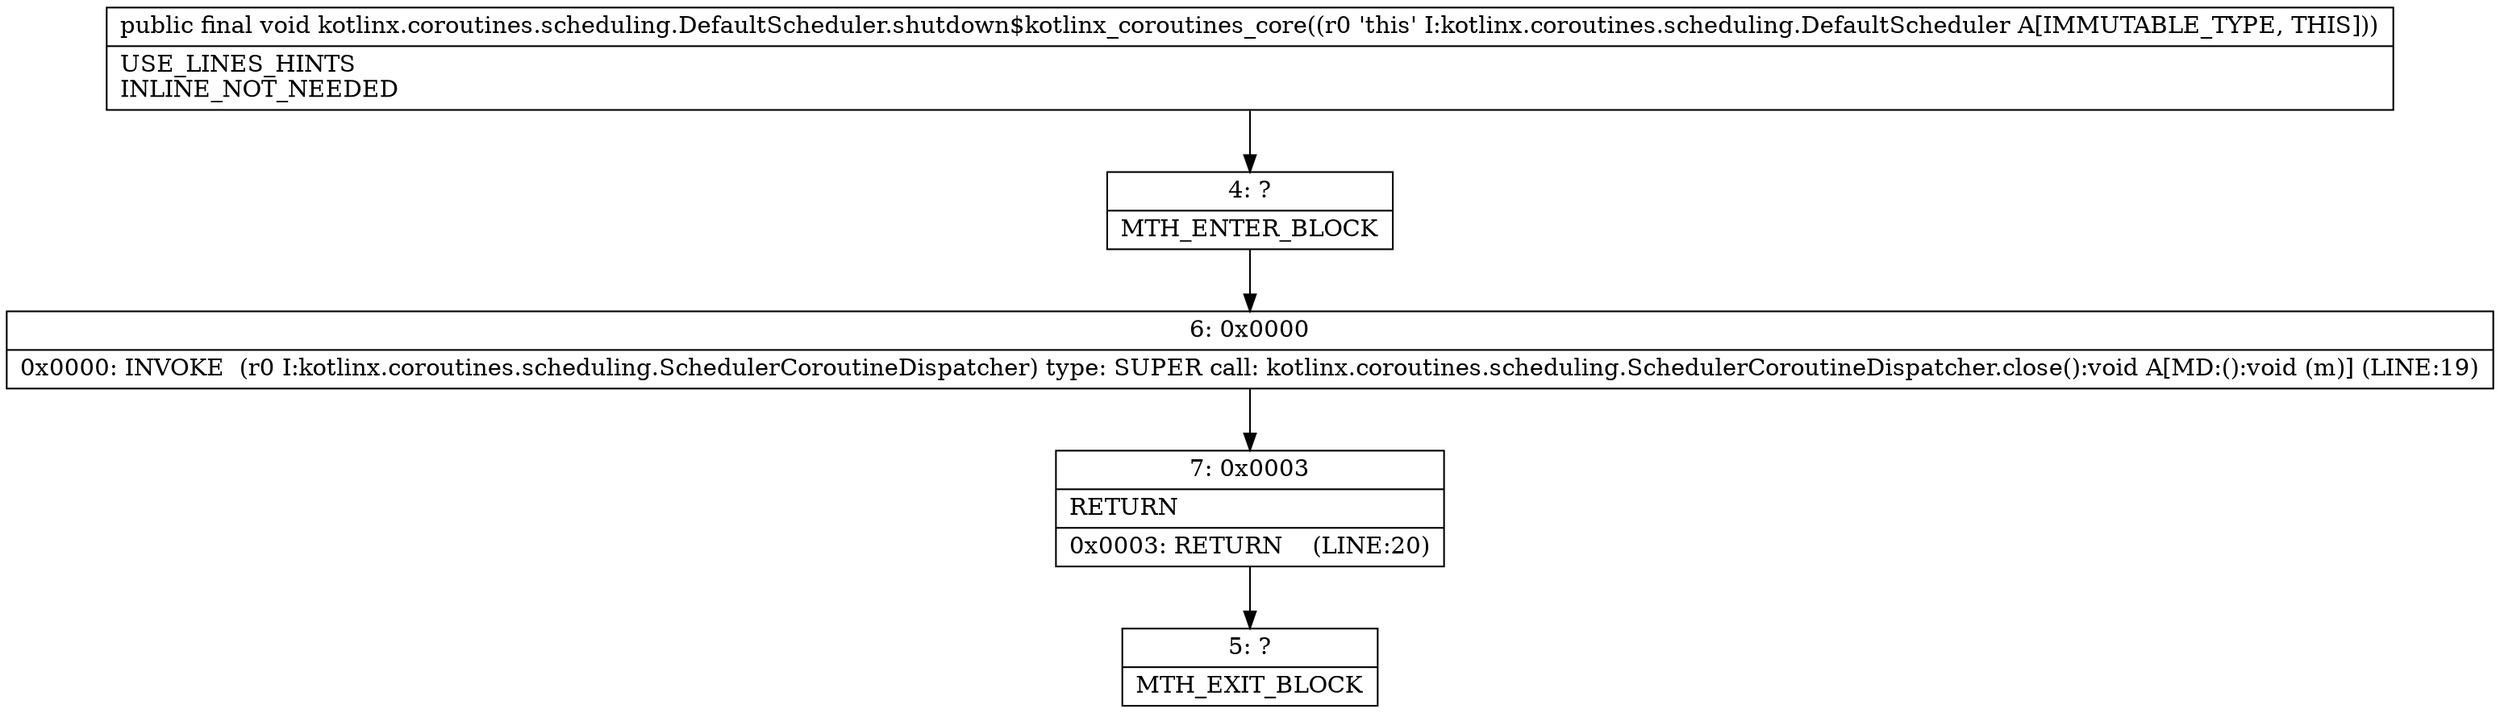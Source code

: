 digraph "CFG forkotlinx.coroutines.scheduling.DefaultScheduler.shutdown$kotlinx_coroutines_core()V" {
Node_4 [shape=record,label="{4\:\ ?|MTH_ENTER_BLOCK\l}"];
Node_6 [shape=record,label="{6\:\ 0x0000|0x0000: INVOKE  (r0 I:kotlinx.coroutines.scheduling.SchedulerCoroutineDispatcher) type: SUPER call: kotlinx.coroutines.scheduling.SchedulerCoroutineDispatcher.close():void A[MD:():void (m)] (LINE:19)\l}"];
Node_7 [shape=record,label="{7\:\ 0x0003|RETURN\l|0x0003: RETURN    (LINE:20)\l}"];
Node_5 [shape=record,label="{5\:\ ?|MTH_EXIT_BLOCK\l}"];
MethodNode[shape=record,label="{public final void kotlinx.coroutines.scheduling.DefaultScheduler.shutdown$kotlinx_coroutines_core((r0 'this' I:kotlinx.coroutines.scheduling.DefaultScheduler A[IMMUTABLE_TYPE, THIS]))  | USE_LINES_HINTS\lINLINE_NOT_NEEDED\l}"];
MethodNode -> Node_4;Node_4 -> Node_6;
Node_6 -> Node_7;
Node_7 -> Node_5;
}

